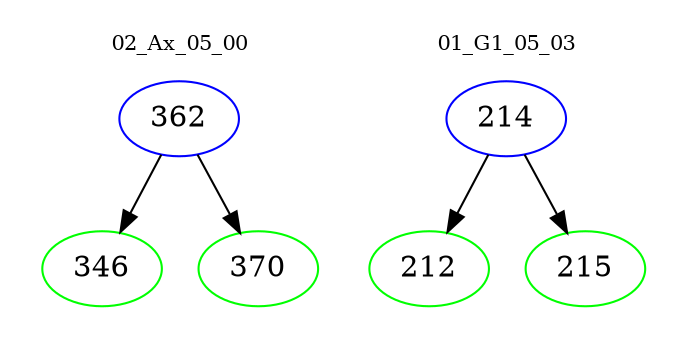 digraph{
subgraph cluster_0 {
color = white
label = "02_Ax_05_00";
fontsize=10;
T0_362 [label="362", color="blue"]
T0_362 -> T0_346 [color="black"]
T0_346 [label="346", color="green"]
T0_362 -> T0_370 [color="black"]
T0_370 [label="370", color="green"]
}
subgraph cluster_1 {
color = white
label = "01_G1_05_03";
fontsize=10;
T1_214 [label="214", color="blue"]
T1_214 -> T1_212 [color="black"]
T1_212 [label="212", color="green"]
T1_214 -> T1_215 [color="black"]
T1_215 [label="215", color="green"]
}
}
